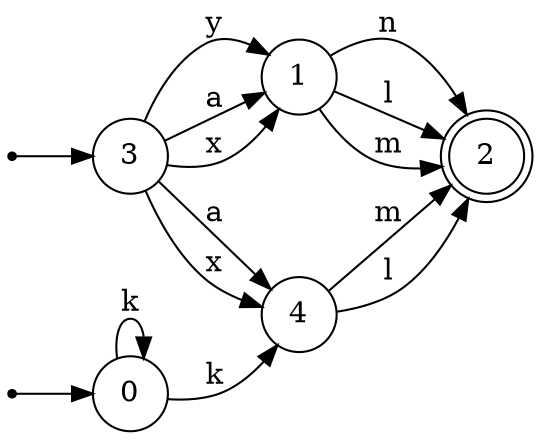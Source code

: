 digraph {
	rankdir = LR;
	size = "30,20";
	node [shape = point]; "dummy0"
	node [shape = circle]; "3"
	"dummy0" -> "3";
	node [shape = point]; "dummy1"
	node [shape = circle]; "0"
	"dummy1" -> "0";
	node [shape = circle]; "1";
	node [shape = circle]; "4";
	node [shape = doublecircle]; "2";
	"0" -> "4" [label = "k"];
	"0" -> "0" [label = "k"];
	"3" -> "1" [label = "y"];
	"3" -> "4" [label = "a"];
	"3" -> "1" [label = "a"];
	"3" -> "1" [label = "x"];
	"3" -> "4" [label = "x"];
	"1" -> "2" [label = "n"];
	"1" -> "2" [label = "l"];
	"1" -> "2" [label = "m"];
	"4" -> "2" [label = "m"];
	"4" -> "2" [label = "l"];
}